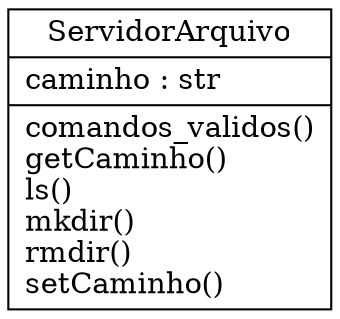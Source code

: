 digraph "classes" {
charset="utf-8"
rankdir=BT
"0" [label="{ServidorArquivo|caminho : str\l|comandos_validos()\lgetCaminho()\lls()\lmkdir()\lrmdir()\lsetCaminho()\l}", shape="record"];
}

